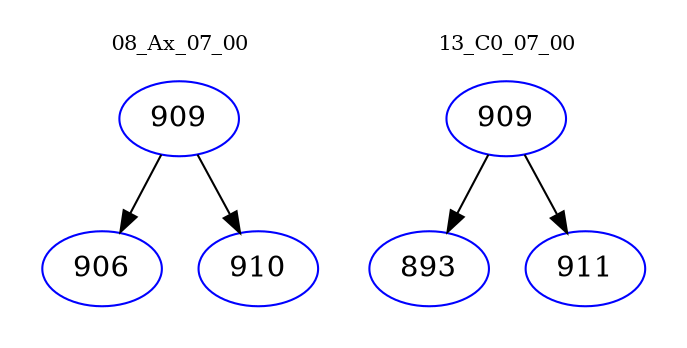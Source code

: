 digraph{
subgraph cluster_0 {
color = white
label = "08_Ax_07_00";
fontsize=10;
T0_909 [label="909", color="blue"]
T0_909 -> T0_906 [color="black"]
T0_906 [label="906", color="blue"]
T0_909 -> T0_910 [color="black"]
T0_910 [label="910", color="blue"]
}
subgraph cluster_1 {
color = white
label = "13_C0_07_00";
fontsize=10;
T1_909 [label="909", color="blue"]
T1_909 -> T1_893 [color="black"]
T1_893 [label="893", color="blue"]
T1_909 -> T1_911 [color="black"]
T1_911 [label="911", color="blue"]
}
}
